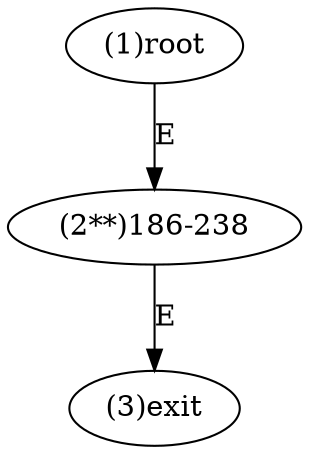 digraph "" { 
1[ label="(1)root"];
2[ label="(2**)186-238"];
3[ label="(3)exit"];
1->2[ label="E"];
2->3[ label="E"];
}